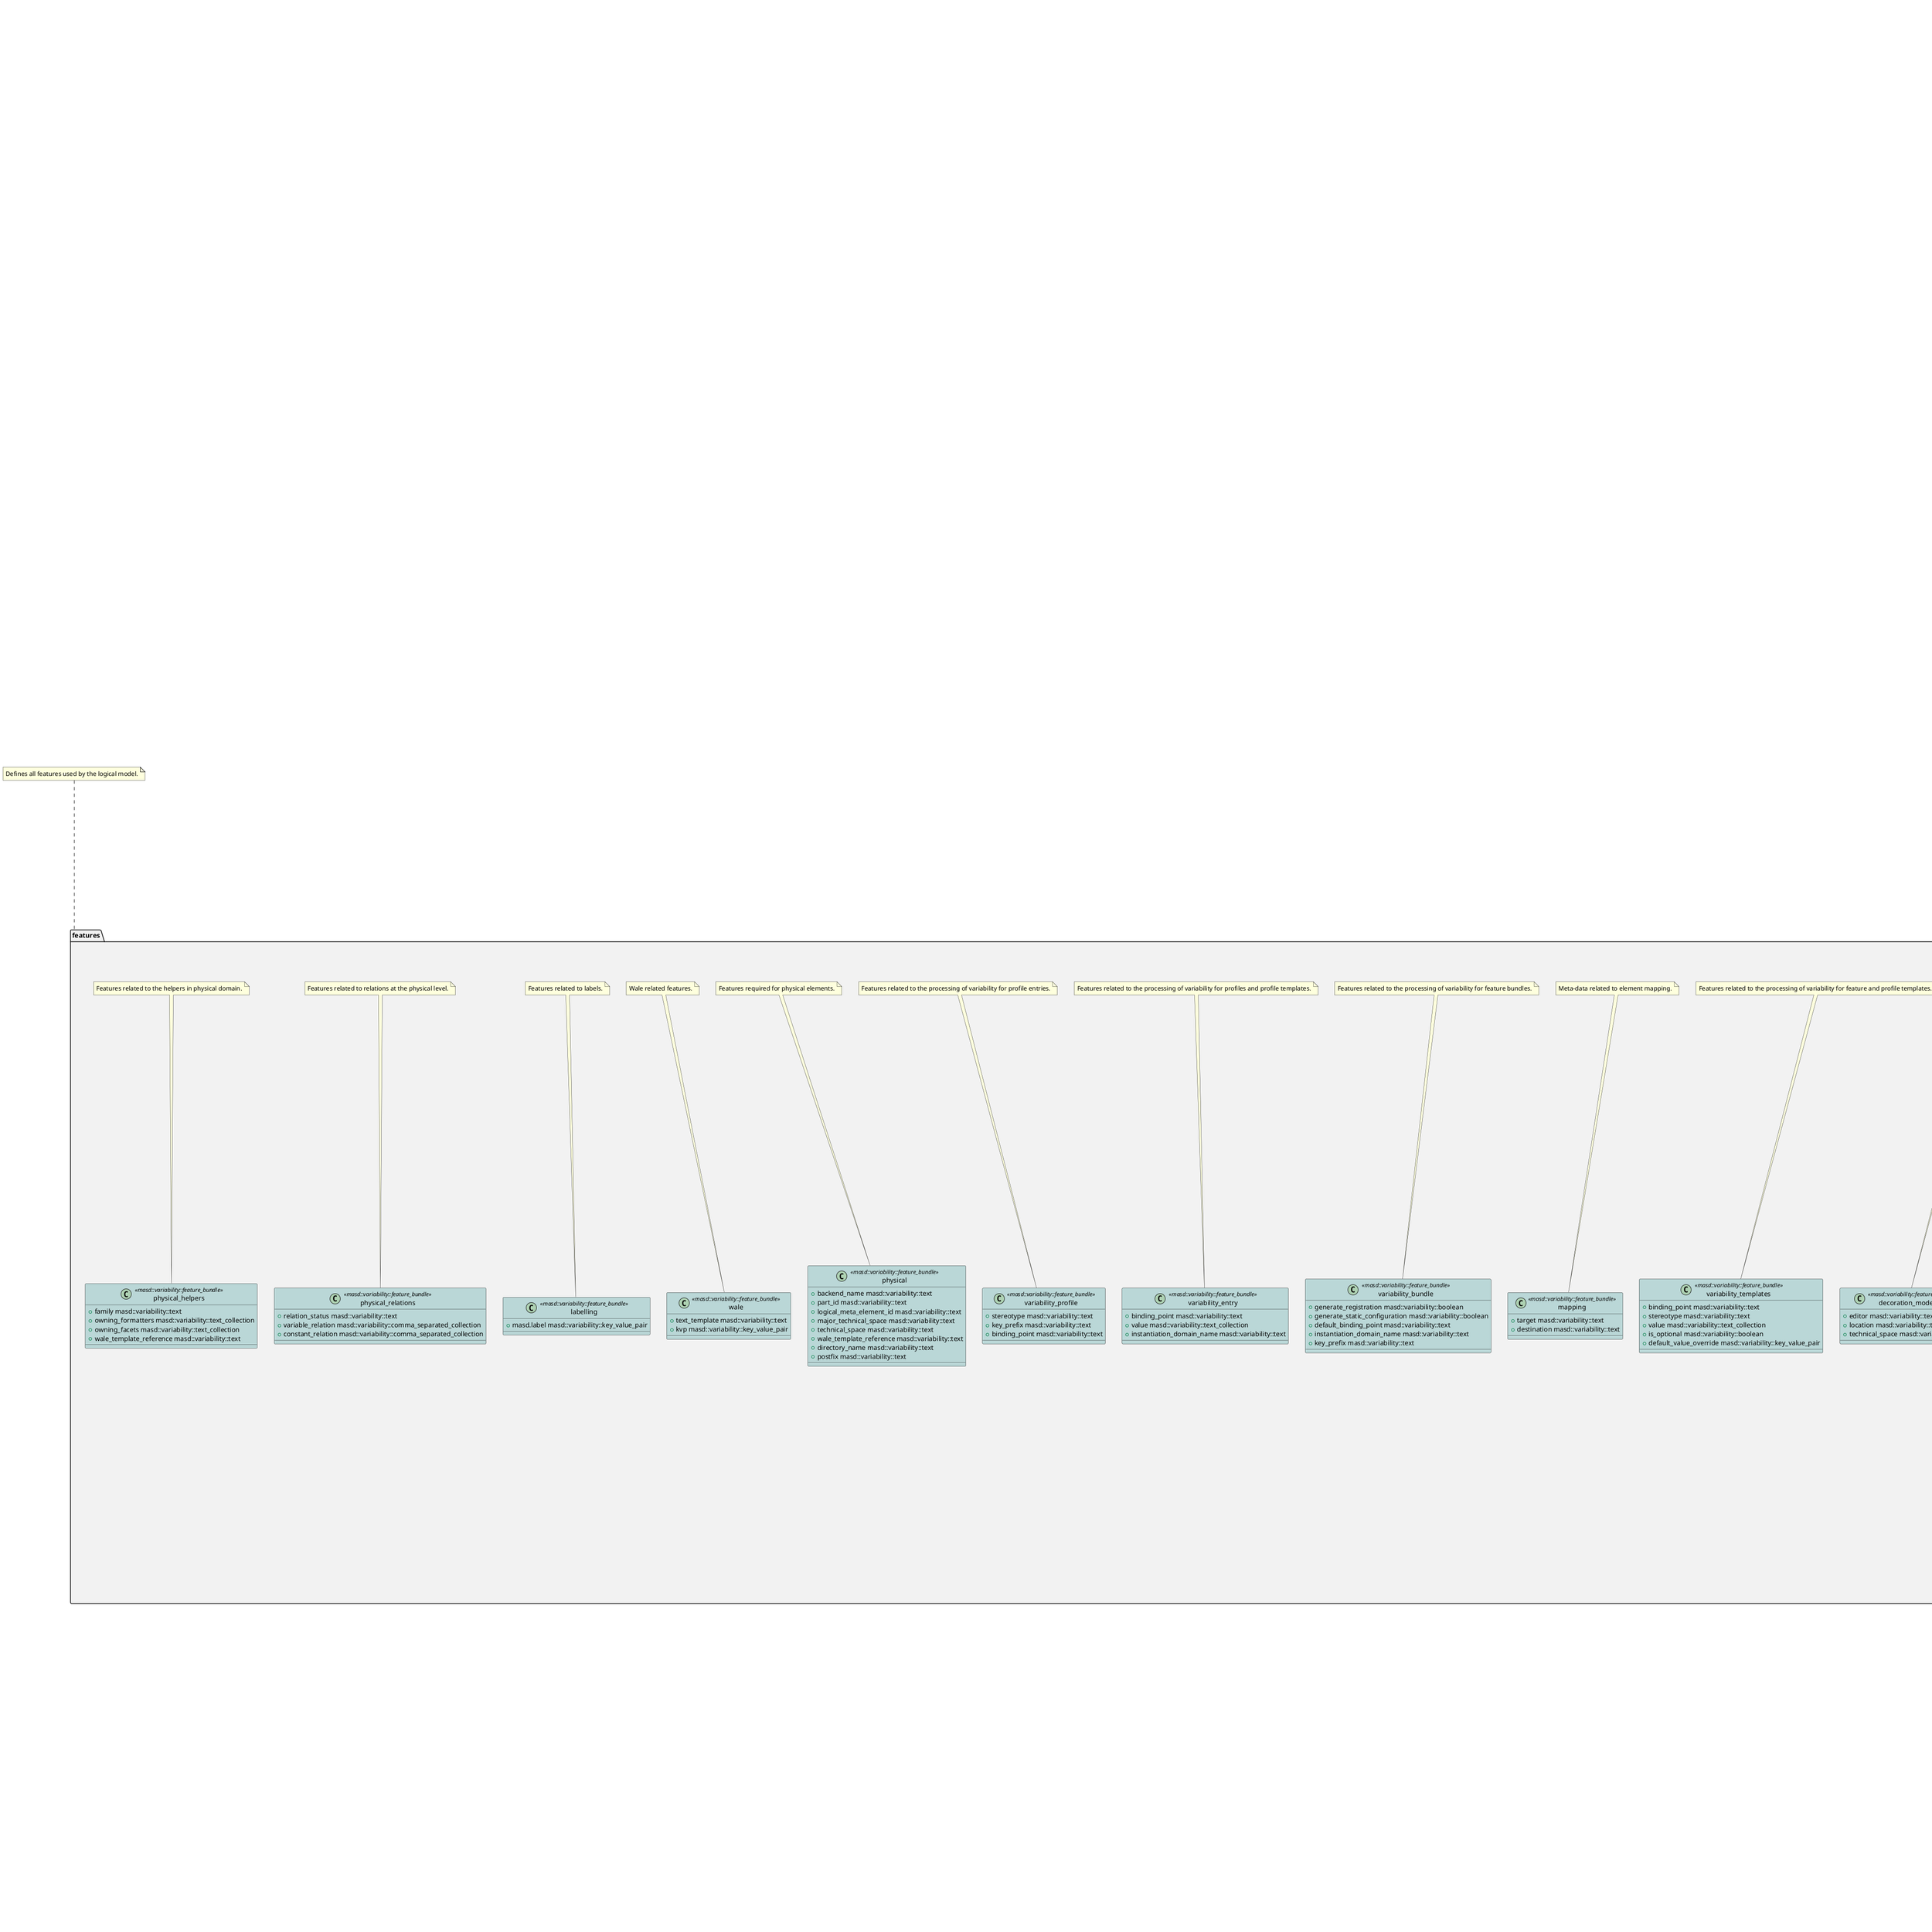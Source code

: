 @startuml
set namespaceSeparator ::
note as N1
The logcal model defines the core entities that live in the logical dimension of
MASD's conceptual model.

Overview

The logical model strives to provide a technical-space agnostic element
representation, designed for code generation. Codec models are obtained via
frontends and transformed into "bare" logical models, at which point they can
enter its pipeline. Within it, they are processed until they form a cohesive
whole. They are then in a suitable state for code generation.

Mission

The objectives of the logical model are:

- to represent all high-level entities that exist across a number of technical
  spaces used in software engineering. These entities are not necessarily
  limited to programming entities, though, of course, these form the core set of
  elements we're interested in. Additional entities such as build sytems and
  high-level patterns such as GoF and others are also captured.
- to provide the tooling required to combine multiple models together into a
  bigger model - called the merged model.
- to ensure the consistency of the merged model via validation rules (such as
  verifying that all types have a definitions, etc.).

UML representation:

\image html dogen.logical/modeling/dogen.logical.svg
end note

namespace entities #F2F2F2 {
    class Parameterisable <<masd::object_template>> #E3B6F6 {
        +{field} type_parameters type_parameters
    }

    Parameterisable o-- type_parameters

    class type_parameters #F7E5FF {
        +{field} variable_number_of_parameters bool
        +{field} count unsigned int
        +{field} always_in_heap bool
    }

    class Associatable <<masd::object_template>> #E3B6F6 {
        +{field} transparent_associations std::list<identification::entities::logical_name>
        +{field} opaque_associations std::list<identification::entities::logical_name>
        +{field} associative_container_keys std::list<identification::entities::logical_name>
    }

    note top of  Associatable
        The element has the ability to associate itself with other elements.
    end note

    class Generalizable <<masd::object_template>> #E3B6F6 {
        +{field} is_parent bool
        +{field} is_child bool
        +{field} is_leaf bool
        +{field} is_final bool
        +{field} is_final_requested boost::optional<bool>
        +{field} is_abstract bool
        +{field} in_inheritance_relationship bool
        +{field} root_parents std::list<identification::entities::logical_name>
        +{field} parents std::list<identification::entities::logical_name>
        +{field} leaves std::list<identification::entities::logical_name>
        +{field} type_registrar boost::optional<identification::entities::logical_name>
    }

    note top of  Generalizable
        The element has the ability to be part of a generalization relationship.
    end note

    class Visitable <<masd::object_template>> #E3B6F6 {
        +{field} base_visitor boost::optional<identification::entities::logical_name>
        +{field} derived_visitor boost::optional<identification::entities::logical_name>
        +{field} is_visitation_root bool
        +{field} is_visitation_leaf bool
    }

    note top of  Visitable
        The ability to handle visitation.
    end note

    class Relatable <<masd::object_template>> #E3B6F6 {
    }

    entities::Containable <|-- entities::Relatable
    entities::Visitable <|-- entities::Relatable
    entities::Associatable <|-- entities::Relatable
    entities::Generalizable <|-- entities::Relatable
    note top of  Relatable
        Element has the ability to have relationships with other elements.
    end note

    class Containable <<masd::object_template>> #E3B6F6 {
        +{field} contained_by identification::entities::logical_id
        +{field} in_global_module bool
    }

    note top of  Containable
        The ability to be contained inside a module.
    end note

    class TechnicalSpaceRelationship <<masd::object_template>> #E3B6F6 {
        +{field} intrinsic_technical_space identification::entities::technical_space
    }

    class Provenance <<masd::object_template>> #E3B6F6 {
        +{field} provenance identification::entities::codec_provenance
    }

    note top of  Provenance
        Details of the origin of this model element.
    end note

    class Stereotypable <<masd::object_template>> #E3B6F6 {
        +{field} stereotypes stereotypes
    }

    Stereotypable o-- stereotypes

    class stereotypes #F7E5FF {
        +{field} static_stereotypes std::list<static_stereotypes>
        +{field} dynamic_stereotypes std::list<identification::entities::stereotype>
    }

    stereotypes o-- static_stereotypes

    note top of  stereotypes
        Stereotype information associated with this element.
    end note

    enum static_stereotypes <<masd::enumeration>> #F2DAFD {
        +{field} fluent
        +{field} immutable
        +{field} visitable
        +{field} structural_object
        +{field} structural_object_template
        +{field} structural_exception
        +{field} structural_primitive
        +{field} structural_enumeration
        +{field} structural_module
        +{field} structural_builtin
        +{field} structural_entry_point
        +{field} structural_assistant
        +{field} orm_object
        +{field} orm_value
        +{field} decoration_modeline_group
        +{field} decoration_modeline
        +{field} decoration_generation_marker
        +{field} decoration_licence
        +{field} variability_profile
        +{field} variability_profile_template
        +{field} variability_feature_bundle
        +{field} variability_feature_template_bundle
        +{field} variability_initializer
        +{field} mapping_fixed_mappable
        +{field} mapping_extensible_mappable
        +{field} templating_logic_less_template
        +{field} serialization_type_registrar
        +{field} visual_studio_solution
        +{field} visual_studio_project
        +{field} visual_studio_msbuild_targets
        +{field} orm_common_odb_options
        +{field} build_cmakelists
        +{field} physical_backend
        +{field} physical_facet
        +{field} physical_archetype
        +{field} physical_archetype_kind
        +{field} physical_part
        +{field} physical_helper
    }

    note top of  static_stereotypes
        Lists all stereotypes defined in the masd UML profile.
    end note

    class Documentable <<masd::object_template>> #E3B6F6 {
        +{field} documentation std::string
    }

    note top of  Documentable
        Ability to provide documentation.
    end note

    class Configurable <<masd::object_template>> #E3B6F6 {
        +{field} configuration boost::shared_ptr<variability::entities::configuration>
    }

    note top of  Configurable
        Ability to have meta-data associated.
    end note

    class MetaNameable <<masd::object_template>> #E3B6F6 {
        +{field} meta_name identification::entities::logical_meta_name
    }

    note top of  MetaNameable
        Ability to have a meta-name.
    end note

    class Nameable <<masd::object_template>> #E3B6F6 {
        +{field} name identification::entities::logical_name
    }

    note top of  Nameable
        Ability to have a name.
    end note

    class Generatable <<masd::object_template>> #E3B6F6 {
        +{field} generability_status generability_status
    }

    Generatable o-- generability_status

    enum generability_status <<masd::enumeration>> #F2DAFD {
        +{field} non_generatable_source
        +{field} generation_not_expected
        +{field} non_generatable_state
        +{field} generation_disabled
        +{field} generation_ignored
        +{field} generatable
    }

    note top of  generability_status
        The status of this element with regards to generability.
    end note

    class Labelable <<masd::object_template>> #E3B6F6 {
        +{field} labels std::list<identification::entities::label>
    }

    note top of  Labelable
        The ability to attach labels to an element.
    end note

    class Stateful <<masd::object_template>> #E3B6F6 {
        +{field} all_attributes std::list<attribute>
        +{field} local_attributes std::list<attribute>
        +{field} inherited_attributes std::unordered_map<identification::entities::logical_name, std::list<attribute>>
        +{field} is_immutable bool
        +{field} is_fluent bool
    }

    Stateful o-- attribute: stores state in

    note top of  Stateful
        Ability to have a state.
    end note

    class attribute <<Documentable, Configurable, Nameable, Stereotypable>> #F7E5FF {
        +{field} unparsed_type std::string
        +{field} parsed_type identification::entities::logical_name_tree
        +{field} is_immutable bool
        +{field} is_fluent bool
        +{field} orm_properties boost::optional<orm::attribute_properties>
        +{field} member_variable_name std::string
        +{field} getter_setter_name std::string
    }

    note top of  attribute
        Represents an attribute in an object.
    end note

    class Element <<masd::object_template>> #E3B6F6 {
    }

    Element <|-- element

    entities::Nameable <|-- entities::Element
    entities::Documentable <|-- entities::Element
    entities::Provenance <|-- entities::Element
    entities::Containable <|-- entities::Element
    entities::Stereotypable <|-- entities::Element
    entities::MetaNameable <|-- entities::Element
    entities::TechnicalSpaceRelationship <|-- entities::Element
    entities::Configurable <|-- entities::Element
    entities::Labelable <|-- entities::Element
    entities::Generatable <|-- entities::Element
    note top of  Element
        A unit of coding that can be code generated.

We define the Element object template purely to make our life easier when
creating the element class. It is not required for any other purpose.
    end note

    class element <<masd::visitable, Element>> #F7E5FF {
        +{field} decoration std::unordered_map<identification::entities::technical_space, boost::optional<decoration::element_properties>>
        +{field} helper_properties std::list<helper_properties>
    }

    element o-- helper_properties

    note top of  element
        Represents a generic logical construct.

An element is anything of interest in a problem domain which needs to be
expressed in code generation. It covers both types (objects, enumerations, etc),
meta-types (object templates) and non-types (modules and backend specific entities).
    end note

    class model <<Nameable, MetaNameable, Provenance>> #F7E5FF {
        +{field} references std::unordered_map<identification::entities::logical_name, identification::entities::model_type>
        +{field} leaves std::unordered_set<identification::entities::logical_name>
        +{field} root_module boost::shared_ptr<structural::module>
        +{field} input_technical_space identification::entities::technical_space
        +{field} output_technical_spaces std::list<identification::entities::technical_space>
        +{field} all_technical_spaces std::unordered_set<identification::entities::technical_space>
        +{field} orm_properties boost::optional<orm::model_properties>
        +{field} structural_elements structural::element_repository
        +{field} decoration_elements decoration::element_repository
        +{field} variability_elements variability::element_repository
        +{field} mapping_elements mapping::element_repository
        +{field} templating_elements templating::element_repository
        +{field} serialization_elements serialization::element_repository
        +{field} visual_studio_elements visual_studio::element_repository
        +{field} orm_elements orm::element_repository
        +{field} build_elements build::element_repository
        +{field} physical_elements physical::element_repository
        +{field} meta_names std::unordered_map<identification::entities::logical_meta_id, identification::entities::logical_meta_name>
        +{field} streaming_properties std::unordered_map<identification::entities::logical_id, streaming_properties>
        +{field} technical_space_version identification::entities::technical_space_version
        +{field} aspect_properties std::unordered_map<identification::entities::logical_id, aspect_properties>
        +{field} assistant_properties std::unordered_map<identification::entities::logical_id, assistant_properties>
    }

    model o-- element
    model o-- assistant_properties
    model o-- aspect_properties
    model o-- streaming_properties

    note top of  model
        Intermediate representation of a masd model.
    end note

    class assistant_properties #F7E5FF {
        +{field} requires_assistance bool
        +{field} method_postfix std::string
    }

    class aspect_properties #F7E5FF {
        +{field} requires_static_reference_equals bool
    }

    class streaming_properties #F7E5FF {
        +{field} requires_quoting bool
        +{field} string_conversion_method std::string
        +{field} remove_unprintable_characters bool
    }

    class output_model_set <<Nameable>> #F7E5FF {
        +{field} models std::list<model>
    }

    output_model_set o-- model: composed of

    note top of  output_model_set
        Represents a set of related logical models produced as ouput of the logical
model chains.
    end note

    class input_model_set #F7E5FF {
        +{field} target model
        +{field} references std::list<model>
        +{field} fixed_mappings std::unordered_map<std::string, std::string>
    }

    input_model_set o-- model: composed of

    note top of  input_model_set
        Represents a set of related logical models used as an input to the logical model
chains.
    end note

    class elements_traversal <<dogen::handcrafted::typeable::header_only>> #FFFACD {
    }

    class TraversalVisitor <<masd::object_template>> #E3B6F6 {
    }

    class Container <<masd::object_template>> #E3B6F6 {
        +{field} contains std::list<identification::entities::logical_id>
    }

    note top of  Container
        Has the ability to contain other elements.
    end note

    namespace decoration #F2F2F2 {
        class licence <<logical::meta_element>> #F7E5FF {
            +{field} short_form std::string
            +{field} long_form std::string
        }

        note top of  licence
            Represents legal licence for software projects.
        end note

        class modeline_group <<logical::meta_element, Container>> #F7E5FF {
            +{field} modelines std::list<boost::shared_ptr<modeline>>
        }

        note top of  modeline_group
            Group of modelines, logically associated.

For example, one may choose to have a set of modelines for @e emacs , or for
@e vi, etc.
        end note

        class modeline <<logical::meta_element>> #F7E5FF {
            +{field} editor editor
            +{field} location modeline_location
            +{field} fields std::list<modeline_field>
            +{field} technical_space identification::entities::technical_space
        }

        note top of  modeline
            Groups all the fields representing editor variables for emacs, vi, etc.

A field is a key-value pair (KVP), where name is the first element and its value
the second.

Example: -*- mode: c++; tab-width: 4; indent-tabs-mode: nil; c-basic-offset: 4 -*-

In this particular case, both prefix and postfix are @e -*-; @e mode is the first
field name and its value is @e c++; the KVP separator is @e : and the field
separator is @e ;.
        end note

        enum editor <<masd::enumeration, dogen::convertible>> #F2DAFD {
            +{field} emacs
            +{field} vi
            +{field} vim
            +{field} ex
        }

        note top of  editor
            Supported editors for modelines.
        end note

        class modeline_field #F7E5FF {
            +{field} name std::string
            +{field} value std::string
        }

        enum modeline_location <<masd::enumeration, dogen::convertible>> #F2DAFD {
            +{field} top
            +{field} bottom
        }

        note top of  modeline_location
            Location in the file to place the modeline.
        end note

        class generation_marker <<logical::meta_element>> #F7E5FF {
            +{field} add_date_time bool
            +{field} add_dogen_version bool
            +{field} add_model_to_text_transform_details bool
            +{field} add_warning bool
            +{field} add_origin_sha1_hash bool
            +{field} message std::string
        }

        note top of  generation_marker
            Properties of the "generation marker" to add to generated files.

These are also known as "location strings".
        end note

        class element_properties #F7E5FF {
            +{field} preamble std::string
            +{field} postamble std::string
        }

        note top of  element_properties
            Decoration for this element.
        end note

        class element_repository #F7E5FF {
            +{field} modeline_groups std::unordered_map<identification::entities::logical_id, boost::shared_ptr<modeline_group>>
            +{field} modelines std::unordered_map<identification::entities::logical_id, boost::shared_ptr<modeline>>
            +{field} licences std::unordered_map<identification::entities::logical_id, boost::shared_ptr<licence>>
            +{field} generation_markers std::unordered_map<identification::entities::logical_id, boost::shared_ptr<generation_marker>>
        }

    }

    note top of  decoration
        Houses all of the meta-modeling elements and
properties related to decorations.
    end note

    class meta_element <<masd::variability::profile>> #DDECEC {
        +{field} masd.generalization.parent
    }

    namespace variability #F2F2F2 {
        class abstract_feature <<Documentable, Configurable, Nameable>> #F7E5FF {
            +{field} original_key std::string
            +{field} key std::string
            +{field} identifiable_key std::string
            +{field} unparsed_type std::string
            +{field} mapped_type std::string
            +{field} parsed_type identification::entities::logical_name_tree
            +{field} default_value std::string
            +{field} value_type variability::entities::value_type
            +{field} binding_point boost::optional<variability::entities::binding_point>
            +{field} is_optional bool
            +{field} requires_optionality bool
        }

        note top of  abstract_feature
            Contains all of the common attributes between features and feature templates.
        end note

        class feature_template #F7E5FF {
            +{field} default_value_overrides std::list<default_value_override>
        }

        entities::variability::abstract_feature <|-- entities::variability::feature_template
        note top of  feature_template
            Represents a feature template in variability space.

Feature templates are expanded into features within the variability model.
        end note

        class initializer <<logical::meta_element>> #F7E5FF {
            +{field} feature_template_bundles std::list<identification::entities::logical_name>
            +{field} feature_bundles std::list<identification::entities::logical_name>
        }

        note top of  initializer
            Responsible for initialising features and feature templates.
        end note

        class element_repository #F7E5FF {
            +{field} profile_templates std::unordered_map<identification::entities::logical_id, boost::shared_ptr<profile_template>>
            +{field} profiles std::unordered_map<identification::entities::logical_id, boost::shared_ptr<profile>>
            +{field} feature_template_bundles std::unordered_map<identification::entities::logical_id, boost::shared_ptr<feature_template_bundle>>
            +{field} feature_bundles std::unordered_map<identification::entities::logical_id, boost::shared_ptr<feature_bundle>>
            +{field} initializer boost::shared_ptr<initializer>
        }

        class abstract_bundle <<logical::meta_element, Associatable>> #F7E5FF {
            +{field} key_prefix std::string
            +{field} generate_registration bool
            +{field} generate_static_configuration bool
            +{field} requires_manual_default_constructor bool
            +{field} default_binding_point boost::optional<variability::entities::binding_point>
        }

        note top of  abstract_bundle
            A feature template bundle represents an aggregation of feature templates in a
model.

The feature templates should be "semantically related", that is, belong to a related
topic. A feature template bundle is used by code generation to generate
infrastructural code to ease the creation and subsequent processing of features.

Generated code comprises of two aspects:

@li the registration of the feature template for the dynamic part of the processing;
@li the generation of a static configuration class to  represent the feature once
 read out from the dynamic configuration - if requested.
        end note

        class feature_bundle #F7E5FF {
            +{field} features std::list<feature>
        }

        entities::variability::abstract_bundle <|-- entities::variability::feature_bundle
        note top of  feature_bundle
            A feature bundle represents an aggregation of features in a model.

The features should be "semantically related", that is, belong to a related
topic. A feature bundle is used by code generation to generate infrastructural code
to ease the creation and subsequent processing of features.

Generated code comprises of two aspects:

@li the registration of the feature for the dynamic part of the processing;
@li the generation of a static configuration class to  represent the feature once
 read out from the dynamic configuration.

Both of these aspects are optional, but at least one must be chosen.
        end note

        class feature #F7E5FF {
        }

        entities::variability::abstract_feature <|-- entities::variability::feature
        note top of  feature
            Represents a feature in variability space.
        end note

        class feature_template_bundle #F7E5FF {
            +{field} feature_templates std::list<feature_template>
            +{field} instantiation_domain_name std::string
        }

        entities::variability::abstract_bundle <|-- entities::variability::feature_template_bundle
        note top of  feature_template_bundle
            A feature template bundle represents an aggregation of feature templates in a
model.

The feature templates should be "semantically related", that is, belong to a related
topic. A feature template bundle is used by code generation to generate
infrastructural code to ease the creation and subsequent processing of features.

Generated code comprises of two aspects:

@li the registration of the feature template for the dynamic part of the processing;
@li the generation of a static configuration class to  represent the feature once
 read out from the dynamic configuration.

Both of these aspects are optional, but at least one must be chosen.
        end note

        class abstract_profile <<logical::meta_element>> #F7E5FF {
            +{field} stereotype std::string
            +{field} parents std::list<identification::entities::logical_name>
            +{field} key_prefix std::string
        }

        class profile_template #F7E5FF {
            +{field} entries std::list<profile_template_entry>
        }

        entities::variability::abstract_profile <|-- entities::variability::profile_template
        class profile #F7E5FF {
            +{field} entries std::list<profile_entry>
            +{field} binding_point std::string
        }

        entities::variability::abstract_profile <|-- entities::variability::profile
        note top of  profile
            Represents a profile from the variability subsystem.
        end note

        class abstract_profile_entry <<Documentable, Configurable, Nameable>> #F7E5FF {
            +{field} original_key std::string
            +{field} key std::string
            +{field} value std::list<std::string>
        }

        class profile_entry #F7E5FF {
        }

        entities::variability::abstract_profile_entry <|-- entities::variability::profile_entry
        class profile_template_entry #F7E5FF {
            +{field} instantiation_domain_name std::string
        }

        entities::variability::abstract_profile_entry <|-- entities::variability::profile_template_entry
        class default_value_override #F7E5FF {
            +{field} key_ends_with std::string
            +{field} default_value std::string
        }

    }

    note top of  variability
        Houses all of the meta-modeling elements related to variability.

There are two "kinds" of entities in this namespace:

@li those that are used to model the data required to code-generate
dogen's implementation of variability. That is to say, none of these
elements are directly involved in the processing of variability model
data (i.e. the current user model we are processing), but instead they
generate code that injects variability data once compiled and
integrated into dogen. These types setup the geometry of variability
space: feature bundle and feature bundle templates and related
types.

@li those that inject variability data as part of the processing of
the current user model. These types are responsible for instantiating
configurations, within the prevailing geometry of variability
space. Example: profile and profile templates.

Now, it is a bit confusing how variability interacts with the
variability meta-model elements, and it may appear that we repat
ourselves quite a bit when declaring the variability feature
bundles. This is a consequence of the two types of uses for
variability types described above. Lets explore this in more detail.

In general, we tend to declare (register) features and create the
static configuration in the same place. This works for almost all
cases because we normally declare the features where we consume
them. Profiles are _different_: a profile is making use of a feature
declared for a feature (simplifying somewhat). That is, at run time, a
profile is the instantiation of a feature defined elsewhere. Remember
that features are nothing more than a type system designed to give a
"strongly typed" feel to the meta-data. Profiles are just an
instantiation of those strong types.

In theory, profile meta-data should already exist and match exactly
what was defined for features; in practice there is a mismatch, and
this is due to how we modeled features and feature bundles: to avoid
repetition, we placed some features at the top-level and others in the
features themselves. This approach does not match the shape required
for profiles, so we need to redefine the bundle. However, of course,
we do not want to register the features this time around (after all,
they already exist) so we need to disable feature registration. In the
future we hope to simplify this by making the shapes align - though
perhaps it will have the underisable side-effect of hiding all of this
complexity.
    end note

    namespace orm #F2F2F2 {
        class model_properties <<Schemable, Caseable>> #F7E5FF {
            +{field} database_systems std::vector<database_system>
        }

        enum database_system <<masd::enumeration, dogen::hashable, dogen::convertible>> #F2DAFD {
            +{field} mysql
            +{field} postgresql
            +{field} oracle
            +{field} sql_server
            +{field} sqlite
        }

        enum letter_case <<masd::enumeration, dogen::convertible>> #F2DAFD {
            +{field} upper_case
            +{field} lower_case
        }

        class object_properties <<OrmElement>> #F7E5FF {
            +{field} table_name std::string
            +{field} is_value bool
            +{field} has_primary_key bool
        }

        class primitive_properties <<OrmElement, Overridable>> #F7E5FF {
        }

        class module_properties <<Schemable, Caseable>> #F7E5FF {
        }

        class attribute_properties <<Overridable, OdbPragmable>> #F7E5FF {
            +{field} column_name std::string
            +{field} is_primary_key bool
            +{field} is_nullable boost::optional<bool>
            +{field} is_composite bool
        }

        class Schemable <<masd::object_template>> #E3B6F6 {
            +{field} schema_name std::string
            +{field} capitalised_schema_name std::string
        }

        note top of  Schemable
            Model element can belong to a relational database schema.
        end note

        class Caseable <<masd::object_template>> #E3B6F6 {
            +{field} letter_case boost::optional<letter_case>
        }

        note top of  Caseable
            The model element supports configuration related to casing.
        end note

        class Mappeable <<masd::object_template>> #E3B6F6 {
            +{field} generate_mapping bool
        }

        class TypeMappable <<masd::object_template>> #E3B6F6 {
            +{field} type_mappings std::list<type_mapping>
        }

        class OdbPragmable <<masd::object_template>> #E3B6F6 {
            +{field} odb_pragmas std::list<std::string>
        }

        class OrmElement <<masd::object_template>> #E3B6F6 {
            +{field} odb_options odb_options
        }

        entities::orm::Schemable <|-- entities::orm::OrmElement
        entities::orm::Caseable <|-- entities::orm::OrmElement
        entities::orm::Mappeable <|-- entities::orm::OrmElement
        entities::orm::TypeMappable <|-- entities::orm::OrmElement
        entities::orm::OdbPragmable <|-- entities::orm::OrmElement
        class Overridable <<masd::object_template>> #E3B6F6 {
            +{field} type_overrides std::unordered_map<database_system, std::string>
        }

        class type_mapping #F7E5FF {
            +{field} source_type std::string
            +{field} destination_type std::string
            +{field} to_source_type std::string
            +{field} to_destination_type std::string
            +{field} database boost::optional<database_system>
        }

        class odb_options #F7E5FF {
            +{field} epilogue std::string
            +{field} include_regexes std::list<std::string>
            +{field} header_guard_prefix std::string
        }

        class common_odb_options <<logical::meta_element>> #F7E5FF {
            +{field} sql_name_case std::string
            +{field} databases std::list<std::string>
        }

        class element_repository #F7E5FF {
            +{field} common_odb_options std::unordered_map<identification::entities::logical_id, boost::shared_ptr<common_odb_options>>
        }

        class odb_targets #F7E5FF {
            +{field} main_target_name std::string
            +{field} common_odb_options std::string
            +{field} targets std::list<odb_target>
        }

        class odb_target #F7E5FF {
            +{field} name std::string
            +{field} comment std::string
            +{field} output_directory std::string
            +{field} types_file std::string
            +{field} move_parameters std::list<std::pair<std::string, std::string>>
            +{field} object_odb_options std::string
        }

    }

    note top of  orm
        Houses all of the properties related to ORM
support in Dogen.
    end note

    namespace structural #F2F2F2 {
        class object_template <<logical::meta_element, Stateful>> #F7E5FF {
            +{field} parents std::list<identification::entities::logical_name>
            +{field} is_child bool
        }

        note top of  object_template
            Represents a structural template for masd objects.
        end note

        class object <<logical::meta_element, Stateful, Relatable, Parameterisable, TechnicalSpaceProperties>> #F7E5FF {
            +{field} is_associative_container bool
            +{field} object_templates std::list<identification::entities::logical_name>
            +{field} provides_opaqueness bool
            +{field} can_be_primitive_underlier bool
            +{field} orm_properties boost::optional<dogen::logical::entities::orm::object_properties>
        }

        note top of  object
            Representation of the class notion in the OOP paradigm.

The @e object is equivalent to a meta-class, but we decided against this
name because all elements should also have the prefix meta - after all, logical
is ameta-model. Since the word class cannot be used in c++ to name types, we
decided instead to use the word object.
        end note

        class builtin <<logical::meta_element>> #F7E5FF {
            +{field} is_default_enumeration_type bool
            +{field} is_floating_point bool
            +{field} can_be_enumeration_underlier bool
            +{field} can_be_primitive_underlier bool
        }

        note top of  builtin
            Represents a value type that is built-in at the hardware level.
        end note

        class exception <<logical::meta_element>> #F7E5FF {
        }

        note top of  exception
            Represents an exception which can be thrown.
        end note

        class visitor <<logical::meta_element>> #F7E5FF {
            +{field} visits std::list<identification::entities::logical_name>
            +{field} parent boost::optional<identification::entities::logical_name>
        }

        class primitive <<logical::meta_element, TechnicalSpaceProperties>> #F7E5FF {
            +{field} is_nullable bool
            +{field} value_attribute attribute
            +{field} use_type_aliasing bool
            +{field} is_immutable bool
            +{field} orm_properties boost::optional<dogen::logical::entities::orm::primitive_properties>
        }

        note top of  primitive
            Defines an element created by the user to wrap another element, most likely a built-in.
        end note

        class module <<logical::meta_element, Container>> #F7E5FF {
            +{field} is_root bool
            +{field} is_global_module bool
            +{field} orm_properties boost::optional<dogen::logical::entities::orm::module_properties>
        }

        note top of  module
            Container for other logical elements.

Aggregates a group of logically related elements into a unit.
        end note

        class enumeration <<logical::meta_element>> #F7E5FF {
            +{field} underlying_element identification::entities::logical_name
            +{field} enumerators std::list<enumerator>
            +{field} use_implementation_defined_underlying_element bool
            +{field} use_implementation_defined_enumerator_values bool
            +{field} add_invalid_enumerator bool
        }

        note top of  enumeration
            Defines a bounded set of logically related values for a built-in type
or a string.
        end note

        class enumerator <<Documentable, Nameable, Configurable, Stereotypable>> #F7E5FF {
            +{field} value std::string
        }

        note top of  enumerator
            One of a set of valid values that an enumeration can assume.

The enumerator defines an element in the domain of the enumeration.
        end note

        class element_repository #F7E5FF {
            +{field} modules std::unordered_map<identification::entities::logical_id, boost::shared_ptr<module>>
            +{field} object_templates std::unordered_map<identification::entities::logical_id, boost::shared_ptr<object_template>>
            +{field} builtins std::unordered_map<identification::entities::logical_id, boost::shared_ptr<builtin>>
            +{field} enumerations std::unordered_map<identification::entities::logical_id, boost::shared_ptr<enumeration>>
            +{field} primitives std::unordered_map<identification::entities::logical_id, boost::shared_ptr<primitive>>
            +{field} objects std::unordered_map<identification::entities::logical_id, boost::shared_ptr<object>>
            +{field} exceptions std::unordered_map<identification::entities::logical_id, boost::shared_ptr<exception>>
            +{field} visitors std::unordered_map<identification::entities::logical_id, boost::shared_ptr<visitor>>
            +{field} entry_points std::unordered_map<identification::entities::logical_id, boost::shared_ptr<entry_point>>
            +{field} assistants std::unordered_map<identification::entities::logical_id, boost::shared_ptr<assistant>>
        }

        class entry_point <<logical::meta_element>> #F7E5FF {
        }

        note top of  entry_point
            Represents an entry point to a binary.
        end note

        class assistant <<logical::meta_element>> #F7E5FF {
        }

        note top of  assistant
            General type to provide helpers.
        end note

        class technical_space_properties #F7E5FF {
            +{field} requires_manual_default_constructor bool
            +{field} requires_manual_move_constructor bool
            +{field} requires_stream_manipulators bool
            +{field} requires_static_reference_equals bool
        }

        class TechnicalSpaceProperties <<masd::object_template>> #E3B6F6 {
            +{field} technical_space_properties technical_space_properties
        }

    }

    note top of  structural
        Houses all of the meta-modeling elements related
to structural modeling.
    end note

    namespace mapping #F2F2F2 {
        class extensible_mappable <<logical::meta_element>> #F7E5FF {
            +{field} destinations std::list<destination>
        }

        note top of  extensible_mappable
            A mappable meta-model element for the general purpose of mapping.

Mappables can be used to create a Platform Independent Model (PIM), which is then
mapped to concrete types to form a Platform Specific Model (PSM). Users can
extend the mappings as required.
        end note

        class element_repository #F7E5FF {
            +{field} extensible_mappables std::unordered_map<identification::entities::logical_id, boost::shared_ptr<extensible_mappable>>
            +{field} fixed_mappables std::unordered_map<identification::entities::logical_id, boost::shared_ptr<fixed_mappable>>
        }

        class destination #F7E5FF {
            +{field} name identification::entities::logical_name
            +{field} technical_space identification::entities::technical_space
        }

        class fixed_mappable <<logical::meta_element>> #F7E5FF {
            +{field} destination std::string
        }

        note top of  fixed_mappable
            A mappable meta-model element for a special purpose.

At present, the only fixed mappables used by Dogen are related to the mapping of
variability types.
        end note

    }

    note top of  mapping
        Meta-model elements related to mapping domains.
    end note

    namespace templating #F2F2F2 {
        class logic_less_template <<logical::meta_element>> #F7E5FF {
            +{field} content std::string
        }

        note top of  logic_less_template
            Represents a logic-less template.

At present the system only supports wale templates.
        end note

        class element_repository #F7E5FF {
            +{field} logic_less_templates std::unordered_map<identification::entities::logical_id, boost::shared_ptr<logic_less_template>>
        }

    }

    note top of  templating
        Meta-model elements related to templating .
    end note

    namespace serialization #F2F2F2 {
        class type_registrar <<logical::meta_element>> #F7E5FF {
            +{field} leaves std::list<identification::entities::logical_name>
            +{field} registrar_dependencies std::list<identification::entities::logical_name>
        }

        note top of  type_registrar
            Responsible for registering types for serialisation purposes.

Certain libraries in certain technical spaces - such as Boost Serialisation, in C++ -
require types that are in an inheritance relationship to be made known to the
serialisation infrastructure in order for the deserialisation of base and derived
types to work. The type registrar is aware of all types with such requirements and
generates the registration code as needed.
        end note

        class element_repository #F7E5FF {
            +{field} type_registrars std::unordered_map<identification::entities::logical_id, boost::shared_ptr<type_registrar>>
        }

    }

    note top of  serialization
        Houses all of the meta-modeling elements related
to serialisation.
    end note

    namespace visual_studio #F2F2F2 {
        class project <<logical::meta_element, UniquelyIdentifiable>> #F7E5FF {
            +{field} type_guid std::string
            +{field} item_groups std::list<item_group>
            +{field} project_name std::string
        }

        note top of  project
            Represents a Visual Studio project.
        end note

        class element_repository #F7E5FF {
            +{field} solutions std::unordered_map<identification::entities::logical_id, boost::shared_ptr<solution>>
            +{field} projects std::unordered_map<identification::entities::logical_id, boost::shared_ptr<project>>
            +{field} msbuild_targets std::unordered_map<identification::entities::logical_id, boost::shared_ptr<msbuild_targets>>
        }

        class item_group #F7E5FF {
            +{field} items std::list<item>
        }

        note top of  item_group
            Represents an MSBuild ItemGroup.

Documented as follows: Contains a set of user-defined Item elements. Every item
used in a MSBuild project must be specified as a child of an ItemGroup element.
        end note

        class item #F7E5FF {
            +{field} name std::string
            +{field} include std::string
        }

        note top of  item
            Represents an MSBuild Item, used in Visual Studio projects.

Documentation:  Contains a user-defined item and its metadata. Every item that is
used in a MSBuild project must be specified as a child of an ItemGroup element.
        end note

        class solution <<logical::meta_element, UniquelyIdentifiable>> #F7E5FF {
            +{field} project_persistence_blocks std::list<project_persistence_block>
        }

        class project_persistence_block <<UniquelyIdentifiable>> #F7E5FF {
            +{field} name std::string
            +{field} relative_path boost::filesystem::path
            +{field} type_guid std::string
        }

        class UniquelyIdentifiable <<masd::object_template>> #E3B6F6 {
            +{field} guid std::string
        }

        class msbuild_targets <<logical::meta_element>> #F7E5FF {
            +{field} odb_targets dogen::logical::entities::orm::odb_targets
        }

    }

    note top of  visual_studio
        Houses meta-model elements related to
build systems.
    end note

    namespace build #F2F2F2 {
        class element_repository #F7E5FF {
            +{field} cmakelists std::unordered_map<identification::entities::logical_id, boost::shared_ptr<cmakelists>>
        }

        class cmakelists <<logical::meta_element>> #F7E5FF {
            +{field} include_directory_path std::string
            +{field} source_directory_name std::string
            +{field} header_file_extension std::string
            +{field} implementation_file_extension std::string
            +{field} odb_targets dogen::logical::entities::orm::odb_targets
            +{field} tests_directory_name std::string
        }

        note top of  cmakelists
            Represents build CMakeLists files.
        end note

    }

    note top of  build
        Houses all of the meta-modeling elements related
to building, which don't have their own containing
namespace.
    end note

    namespace physical #F2F2F2 {
        class element_repository #F7E5FF {
            +{field} backends std::unordered_map<identification::entities::logical_id, boost::shared_ptr<backend>>
            +{field} facets std::unordered_map<identification::entities::logical_id, boost::shared_ptr<facet>>
            +{field} archetypes std::unordered_map<identification::entities::logical_id, boost::shared_ptr<archetype>>
            +{field} parts std::unordered_map<identification::entities::logical_id, boost::shared_ptr<part>>
            +{field} archetype_kinds std::unordered_map<identification::entities::logical_id, boost::shared_ptr<archetype_kind>>
            +{field} helpers std::unordered_map<identification::entities::logical_id, boost::shared_ptr<helper>>
        }

        class archetype <<logical::meta_element, PhysicalElement, HasTechnicalSpace>> #F7E5FF {
            +{field} facet_name std::string
            +{field} part_id std::string
            +{field} logical_meta_element_id identification::entities::logical_meta_id
            +{field} relations relations
            +{field} text_templating text_templating
            +{field} postfix std::string
        }

        note top of  archetype
            Represents an archetype within a facet.
        end note

        class backend <<logical::meta_element, PhysicalElement, Container, HasTechnicalSpace>> #F7E5FF {
            +{field} facets std::list<identification::entities::logical_name>
            +{field} parts std::list<identification::entities::logical_name>
            +{field} archetype_kinds std::list<identification::entities::logical_name>
            +{field} directory_name std::string
        }

        note top of  backend
            Represents a physical backend, targetting a major technical space such as C++ or C#.
        end note

        class facet <<logical::meta_element, PhysicalElement, Container>> #F7E5FF {
            +{field} archetypes std::list<identification::entities::logical_name>
            +{field} helpers std::list<identification::entities::logical_name>
            +{field} directory_name std::string
            +{field} postfix std::string
        }

        note top of  facet
            Represents a facet within a backend, such as type definitions.
        end note

        class part <<logical::meta_element, PhysicalElement>> #F7E5FF {
            +{field} external_modules_path_contribution std::string
            +{field} model_modules_path_contribution std::string
            +{field} facet_path_contribution std::string
            +{field} internal_modules_path_contribution std::string
            +{field} requires_relative_path bool
            +{field} archetypes std::list<identification::entities::logical_name>
            +{field} directory_name std::string
        }

        note top of  part
            Part whithin a backend.
        end note

        class archetype_kind <<logical::meta_element, PhysicalElement>> #F7E5FF {
            +{field} file_extension std::string
        }

        class PhysicalElement <<masd::object_template>> #E3B6F6 {
            +{field} id std::string
            +{field} major_technical_space identification::entities::technical_space
            +{field} meta_model_name std::string
            +{field} backend_name std::string
        }

        class variable_relation <<Urnable>> #F7E5FF {
            +{field} type std::string
        }

        class constant_relation <<Urnable, Labelable>> #F7E5FF {
            +{field} logical_model_element_id std::string
        }

        class Urnable <<masd::object_template>> #E3B6F6 {
            +{field} original_urn std::string
        }

        class hard_coded_relation #F7E5FF {
            +{field} value std::string
        }

        class relations #F7E5FF {
            +{field} status std::string
            +{field} constant std::list<constant_relation>
            +{field} variable std::list<variable_relation>
            +{field} hard_coded std::list<hard_coded_relation>
        }

        class text_templating <<Configurable>> #F7E5FF {
            +{field} stitch_template_content std::string
            +{field} wale_template boost::optional<identification::entities::logical_name>
            +{field} wale_template_content std::string
            +{field} rendered_stitch_template std::string
            +{field} relations relations
        }

        note top of  text_templating
            Contains all the properties related to the generation of archetypes themselves.
        end note

        class HasTechnicalSpace <<masd::object_template>> #E3B6F6 {
            +{field} technical_space std::string
        }

        class helper <<logical::meta_element, PhysicalElement>> #F7E5FF {
            +{field} part_id std::string
            +{field} facet_name std::string
            +{field} family std::string
            +{field} owning_formatters std::list<std::string>
            +{field} owning_facets std::list<std::string>
            +{field} helper_name std::string
            +{field} text_templating text_templating
            +{field} relations relations
        }

    }

    note top of  physical
        Logical representation of elements in the physical dimension.
    end note

    class helper_properties #F7E5FF {
        +{field} current helper_descriptor
        +{field} direct_descendants std::list<helper_descriptor>
        +{field} in_inheritance_relationship bool
    }

    helper_properties o-- helper_descriptor

    class helper_descriptor #F7E5FF {
        +{field} family std::string
        +{field} namespaces std::list<std::string>
        +{field} name_identifiable std::string
        +{field} name_qualified std::string
        +{field} name_tree_qualified std::string
        +{field} name_tree_identifiable std::string
        +{field} streaming_properties boost::optional<streaming_properties>
        +{field} is_simple_type bool
        +{field} requires_hashing_helper bool
        +{field} is_circular_dependency bool
        +{field} is_pointer bool
    }

}

note top of  entities
    Entities that define the logical model.
end note

class traits <<dogen::handcrafted::typeable>> #FFFACD {
}

namespace transforms #F2F2F2 {
    class context <<dogen::typeable, dogen::pretty_printable>> #F7E5FF {
        +{field} compatibility_mode bool
        +{field} feature_model boost::shared_ptr<variability::entities::feature_model>
        +{field} physical_meta_model boost::shared_ptr<physical::entities::meta_model>
        +{field} mapping_repository boost::shared_ptr<helpers::mapping_set_repository>
        +{field} tracer boost::shared_ptr<tracing::tracer>
        +{field} activity_timestamp std::string
    }

    note top of  context
        Context for all logical transformations.

Contains all of the external data required for the transformations
to execute. It's not ideal to have a huge "global" class, with lots
of unrelated state; however, over time, we found that a number of
arguments were being supplied across the call graph, resulting in a
lot of repetitive code. The context gathers together all of these.
    end note

    class pre_assembly_chain <<dogen::handcrafted::typeable>> #FFFACD {
    }

    class model_production_chain <<dogen::handcrafted::typeable>> #FFFACD {
    }

    class assembly_chain <<dogen::handcrafted::typeable>> #FFFACD {
    }

    class post_assembly_chain <<dogen::handcrafted::typeable>> #FFFACD {
    }

    class merge_transform <<dogen::handcrafted::typeable>> #FFFACD {
    }

    class modules_transform <<dogen::handcrafted::typeable>> #FFFACD {
    }

    class origin_transform <<dogen::handcrafted::typeable>> #FFFACD {
    }

    class technical_space_transform <<dogen::handcrafted::typeable>> #FFFACD {
    }

    class type_params_transform <<dogen::handcrafted::typeable>> #FFFACD {
    }

    class parsing_transform <<dogen::handcrafted::typeable>> #FFFACD {
    }

    class primitives_transform <<dogen::handcrafted::typeable>> #FFFACD {
    }

    class generalization_transform <<dogen::handcrafted::typeable>> #FFFACD {
    }

    class stereotypes_transform <<dogen::handcrafted::typeable>> #FFFACD {
    }

    class object_templates_transform <<dogen::handcrafted::typeable>> #FFFACD {
    }

    class global_module_transform <<dogen::handcrafted::typeable>> #FFFACD {
    }

    class orm_transform <<dogen::handcrafted::typeable>> #FFFACD {
    }

    class resolver_transform <<dogen::handcrafted::typeable>> #FFFACD {
    }

    class attributes_transform <<dogen::handcrafted::typeable>> #FFFACD {
    }

    class associations_transform <<dogen::handcrafted::typeable>> #FFFACD {
    }

    class transformation_error <<masd::exception>> #E8C2F8 {
    }

    note top of  transformation_error
        An error occurred whilst applying a transformation.
    end note

    class enumerations_transform <<dogen::handcrafted::typeable>> #FFFACD {
    }

    class extensible_mapping_transform <<dogen::handcrafted::typeable>> #FFFACD {
    }

    class meta_naming_transform <<dogen::handcrafted::typeable>> #FFFACD {
    }

    class modelines_transform <<dogen::handcrafted::typeable>> #FFFACD {
    }

    class containment_transform <<dogen::handcrafted::typeable>> #FFFACD {
    }

    class variability_features_transform <<dogen::handcrafted::typeable>> #FFFACD {
    }

    class mapping_elements_transform <<dogen::handcrafted::typeable>> #FFFACD {
    }

    class type_registrar_transform <<dogen::handcrafted::typeable>> #FFFACD {
    }

    class visual_studio_transform <<dogen::handcrafted::typeable>> #FFFACD {
    }

    class visual_studio_project_type_transform <<dogen::handcrafted::typeable>> #FFFACD {
    }

    class odb_options_transform <<dogen::handcrafted::typeable>> #FFFACD {
    }

    class variability_profiles_chain <<dogen::handcrafted::typeable>> #FFFACD {
    }

    class dynamic_stereotypes_transform <<dogen::handcrafted::typeable>> #FFFACD {
    }

    class variability_profiles_transform <<dogen::handcrafted::typeable>> #FFFACD {
    }

    class physical_entities_transform <<dogen::handcrafted::typeable>> #FFFACD {
    }

    class template_rendering_transform <<dogen::handcrafted::typeable>> #FFFACD {
    }

    class decoration_transform <<dogen::handcrafted::typeable>> #FFFACD {
    }

    class all_technical_spaces_transform <<dogen::handcrafted::typeable>> #FFFACD {
    }

    class labelling_transform <<dogen::handcrafted::typeable>> #FFFACD {
    }

    class generability_transform <<dogen::handcrafted::typeable>> #FFFACD {
    }

    class streaming_properties_transform <<dogen::handcrafted::typeable>> #FFFACD {
    }

    class technical_space_properties_transform <<dogen::handcrafted::typeable>> #FFFACD {
    }

    class helper_properties_transform <<dogen::handcrafted::typeable>> #FFFACD {
    }

    class aspect_properties_transform <<dogen::handcrafted::typeable>> #FFFACD {
    }

    class assistant_properties_transform <<dogen::handcrafted::typeable>> #FFFACD {
    }

}

note top of  transforms
    Houses all of the transformations supported by logical.
end note

namespace helpers #F2F2F2 {
    class decomposition_result #F7E5FF {
        +{field} names std::list<std::pair<identification::entities::logical_id, identification::entities::logical_name>>
        +{field} meta_names std::list<std::pair<identification::entities::logical_id, identification::entities::logical_meta_name>>
        +{field} name_trees std::list<std::pair<identification::entities::logical_id, identification::entities::logical_name_tree>>
    }

    class decomposer <<dogen::handcrafted::typeable>> #FFFACD {
    }

    class post_assembly_validator <<dogen::handcrafted::typeable>> #FFFACD {
    }

    class validation_error <<masd::exception>> #E8C2F8 {
    }

    note top of  validation_error
        An error occurred during validation.
    end note

    class pre_assembly_validator <<dogen::handcrafted::typeable>> #FFFACD {
    }

    class indices #F7E5FF {
        +{field} objects_always_in_heap std::unordered_set<identification::entities::logical_id>
        +{field} elements_referable_by_attributes std::unordered_set<identification::entities::logical_id>
        +{field} primitive_underliers std::unordered_set<identification::entities::logical_id>
        +{field} enumeration_underliers std::unordered_set<identification::entities::logical_id>
        +{field} abstract_elements std::unordered_set<identification::entities::logical_id>
    }

    class indexing_error <<masd::exception>> #E8C2F8 {
    }

    note top of  indexing_error
        A fatal error has occurred while indexing.
    end note

    class indexer <<dogen::handcrafted::typeable>> #FFFACD {
    }

    class resolver <<dogen::handcrafted::typeable>> #FFFACD {
    }

    class resolution_error <<masd::exception>> #E8C2F8 {
    }

    note top of  resolution_error
        An error occurred while trying to resolve a type.
    end note

    class mapping_error <<masd::exception>> #E8C2F8 {
    }

    note top of  mapping_error
        An error has occurred while mapping element names.
    end note

    class mapper <<dogen::handcrafted::typeable>> #FFFACD {
    }

    class mapping_context #F7E5FF {
        +{field} translations std::unordered_map<identification::entities::logical_id, identification::entities::logical_name>
        +{field} erasures std::unordered_set<identification::entities::logical_id>
        +{field} codecs std::unordered_map<identification::entities::logical_id, identification::entities::logical_name>
    }

    class mapping_set #F7E5FF {
        +{field} name std::string
        +{field} by_agnostic_id std::unordered_map<identification::entities::technical_space, std::unordered_map<identification::entities::logical_id, identification::entities::logical_name>>
        +{field} erasures_by_technical_space std::unordered_map<identification::entities::technical_space, std::unordered_set<identification::entities::logical_id>>
    }

    note top of  mapping_set
        Consistent unit of mapping that can be used to translate a model from one technical
space to another.
    end note

    class mapping_set_repository #F7E5FF {
        +{field} default_mapping_set mapping_set
        +{field} by_name std::unordered_map<std::string, mapping_set>
    }

    note top of  mapping_set_repository
        Stores all available mapping sets.
    end note

    class mappings_validator <<dogen::handcrafted::typeable>> #FFFACD {
    }

    class mapping #F7E5FF {
        +{field} agnostic_id identification::entities::logical_id
        +{field} by_technical_space std::unordered_map<identification::entities::technical_space, mapping_value>
    }

    note top of  mapping
        Stores the mapping of a key (the element id) to its values, organised by technical
space.
    end note

    class mapping_value #F7E5FF {
        +{field} mapping_action mapping_actions
        +{field} default_name boost::optional<identification::entities::logical_name>
    }

    note top of  mapping_value
        Value of a mapping.
    end note

    enum mapping_actions <<masd::enumeration>> #F2DAFD {
        +{field} translate
        +{field} erase
    }

    class visual_studio_project_type_mapper <<dogen::handcrafted::typeable>> #FFFACD {
    }

    class profile_adapter <<dogen::handcrafted::typeable>> #FFFACD {
    }

    class configuration_model_set_adapter <<dogen::handcrafted::typeable>> #FFFACD {
    }

    class adaptation_exception <<masd::exception>> #E8C2F8 {
    }

    class decoration_repository #F7E5FF {
        +{field} modelines_by_modeline_group_by_technical_space std::unordered_map<identification::entities::logical_id, std::unordered_map<identification::entities::technical_space, boost::shared_ptr<logical::entities::decoration::modeline>>>
        +{field} licences_by_name std::unordered_map<identification::entities::logical_id, boost::shared_ptr<logical::entities::decoration::licence>>
        +{field} generation_markers_by_name std::unordered_map<identification::entities::logical_id, boost::shared_ptr<logical::entities::decoration::generation_marker>>
    }

    class decoration_repository_factory <<dogen::handcrafted::typeable>> #FFFACD {
    }

    class decoration_configuration #F7E5FF {
        +{field} enabled boost::optional<bool>
        +{field} copyright_notices std::list<std::string>
        +{field} licence_name identification::entities::logical_id
        +{field} modeline_group_name identification::entities::logical_id
        +{field} marker_name identification::entities::logical_id
    }

    class decoration_configuration_factory <<dogen::handcrafted::typeable>> #FFFACD {
    }

    class decoration_factory <<dogen::handcrafted::typeable>> #FFFACD {
    }

    class stereotypes_helper <<dogen::handcrafted::typeable>> #FFFACD {
    }

    class building_error <<masd::exception>> #E8C2F8 {
    }

    note top of  building_error
        An error has occurred in a factory.
    end note

}

namespace features #F2F2F2 {
    class type_parameters <<masd::variability::feature_bundle>> #BAD7D7 {
        +{field} variable_number_of_parameters masd::variability::boolean
        +{field} count masd::variability::number
        +{field} always_in_heap masd::variability::boolean
    }

    note top of  type_parameters
        Parameters to configure generic types.
    end note

    class initializer <<masd::variability::initializer>> #A9CDCD {
    }

    class enumeration <<masd::variability::feature_bundle>> #BAD7D7 {
        +{field} use_implementation_defined_underlying_element masd::variability::boolean
        +{field} underlying_element masd::variability::text
        +{field} use_implementation_defined_enumerator_values masd::variability::boolean
        +{field} add_invalid_enumerator masd::variability::boolean
    }

    note top of  enumeration
        Parameters related to enumerations.
    end note

    class enumerator <<masd::variability::feature_bundle>> #BAD7D7 {
        +{field} value masd::variability::text
    }

    note top of  enumerator
        Parameters related to enumerators.
    end note

    class generalization <<masd::variability::feature_bundle>> #BAD7D7 {
        +{field} is_final masd::variability::boolean
        +{field} parent masd::variability::text
    }

    note top of  generalization
        Features related to the generalization relationship.
    end note

    class origin <<masd::variability::feature_bundle>> #BAD7D7 {
        +{field} masd.codec.is_proxy_model masd::variability::boolean
    }

    note top of  origin
        Features related to the origin of the model.
    end note

    class output_technical_space <<masd::variability::feature_bundle>> #BAD7D7 {
        +{field} output_technical_space masd::variability::text_collection
    }

    note top of  output_technical_space
        Features related to the output technical space.
    end note

    class primitive <<masd::variability::feature_bundle>> #BAD7D7 {
        +{field} underlying_element masd::variability::text
        +{field} is_nullable masd::variability::boolean
        +{field} use_type_aliasing masd::variability::boolean
    }

    note top of  primitive
        Features related to primitive elements.
    end note

    class orm <<masd::variability::feature_bundle>> #BAD7D7 {
        +{field} database_system masd::variability::text_collection
        +{field} table_name masd::variability::text
        +{field} schema_name masd::variability::text
        +{field} is_primary_key masd::variability::boolean
        +{field} column_name masd::variability::text
        +{field} is_nullable masd::variability::boolean
        +{field} is_composite masd::variability::boolean
        +{field} letter_case masd::variability::text
        +{field} type_override masd::variability::text_collection
        +{field} type_mapping masd::variability::text_collection
        +{field} odb_pragma masd::variability::text_collection
    }

    note top of  orm
        Features related to ORM support.
    end note

    class decoration_modeline <<masd::variability::feature_bundle>> #BAD7D7 {
        +{field} editor masd::variability::text
        +{field} location masd::variability::text
        +{field} technical_space masd::variability::text
    }

    note top of  decoration_modeline
        Modeline properties.
    end note

    class variability_templates <<masd::variability::feature_bundle>> #BAD7D7 {
        +{field} binding_point masd::variability::text
        +{field} stereotype masd::variability::text
        +{field} value masd::variability::text_collection
        +{field} is_optional masd::variability::boolean
        +{field} default_value_override masd::variability::key_value_pair
    }

    note top of  variability_templates
        Features related to the processing of variability for feature and profile templates.
    end note

    class mapping <<masd::variability::feature_bundle>> #BAD7D7 {
        +{field} target masd::variability::text
        +{field} destination masd::variability::text
    }

    note top of  mapping
        Meta-data related to element mapping.
    end note

    class variability_bundle <<masd::variability::feature_bundle>> #BAD7D7 {
        +{field} generate_registration masd::variability::boolean
        +{field} generate_static_configuration masd::variability::boolean
        +{field} default_binding_point masd::variability::text
        +{field} instantiation_domain_name masd::variability::text
        +{field} key_prefix masd::variability::text
    }

    note top of  variability_bundle
        Features related to the processing of variability for feature bundles.
    end note

    class variability_entry <<masd::variability::feature_bundle>> #BAD7D7 {
        +{field} binding_point masd::variability::text
        +{field} value masd::variability::text_collection
        +{field} instantiation_domain_name masd::variability::text
    }

    note top of  variability_entry
        Features related to the processing of variability for profiles and profile templates.
    end note

    class variability_profile <<masd::variability::feature_bundle>> #BAD7D7 {
        +{field} stereotype masd::variability::text
        +{field} key_prefix masd::variability::text
        +{field} binding_point masd::variability::text
    }

    note top of  variability_profile
        Features related to the processing of variability for profile entries.
    end note

    class physical <<masd::variability::feature_bundle>> #BAD7D7 {
        +{field} backend_name masd::variability::text
        +{field} part_id masd::variability::text
        +{field} logical_meta_element_id masd::variability::text
        +{field} major_technical_space masd::variability::text
        +{field} technical_space masd::variability::text
        +{field} wale_template_reference masd::variability::text
        +{field} directory_name masd::variability::text
        +{field} postfix masd::variability::text
    }

    note top of  physical
        Features required for physical elements.
    end note

    class wale <<masd::variability::feature_bundle>> #BAD7D7 {
        +{field} text_template masd::variability::text
        +{field} kvp masd::variability::key_value_pair
    }

    note top of  wale
        Wale related features.
    end note

    class decoration <<masd::variability::feature_bundle>> #BAD7D7 {
        +{field} enabled masd::variability::boolean
        +{field} copyright_notice masd::variability::text_collection
        +{field} licence_name masd::variability::text
        +{field} modeline_group_name masd::variability::text
        +{field} marker_name masd::variability::text
    }

    class labelling <<masd::variability::feature_bundle>> #BAD7D7 {
        +{field} masd.label masd::variability::key_value_pair
    }

    note top of  labelling
        Features related to labels.
    end note

    class physical_relations <<masd::variability::feature_bundle>> #BAD7D7 {
        +{field} relation_status masd::variability::text
        +{field} variable_relation masd::variability::comma_separated_collection
        +{field} constant_relation masd::variability::comma_separated_collection
    }

    note top of  physical_relations
        Features related to relations at the physical level.
    end note

    class streaming <<masd::variability::feature_bundle>> #BAD7D7 {
        +{field} string_conversion_method masd::variability::text
        +{field} requires_quoting masd::variability::boolean
        +{field} remove_unprintable_characters masd::variability::boolean
    }

    class technical_space_version <<masd::variability::feature_bundle>> #BAD7D7 {
        +{field} standard masd::variability::text
    }

    class technical_space_properties <<masd::variability::feature_bundle>> #BAD7D7 {
        +{field} cpp.aspect.requires_manual_default_constructor masd::variability::boolean
        +{field} cpp.aspect.requires_manual_move_constructor masd::variability::boolean
        +{field} cpp.aspect.requires_stream_manipulators masd::variability::boolean
    }

    class helpers <<masd::variability::feature_bundle>> #BAD7D7 {
        +{field} helper.family masd::variability::text
    }

    class physical_helpers <<masd::variability::feature_bundle>> #BAD7D7 {
        +{field} family masd::variability::text
        +{field} owning_formatters masd::variability::text_collection
        +{field} owning_facets masd::variability::text_collection
        +{field} wale_template_reference masd::variability::text
    }

    note top of  physical_helpers
        Features related to the helpers in physical domain.
    end note

    class aspect <<masd::variability::feature_bundle>> #BAD7D7 {
        +{field} requires_static_reference_equals masd::variability::boolean
    }

    class assistant <<masd::variability::feature_bundle>> #BAD7D7 {
        +{field} requires_assistance masd::variability::boolean
        +{field} method_postfix masd::variability::text
    }

}

note top of  features
    Defines all features used by the logical model.
end note

class registrar <<masd::serialization::type_registrar>> #00FF00 {
}

class main <<masd::entry_point, dogen::untypable>> #DDA9F3 {
}

class CMakeLists <<masd::build::cmakelists, dogen::handcrafted::cmake>> #99CB99 {
}

namespace formatters #F2F2F2 {
    class decoration_formatter <<dogen::handcrafted::typeable>> #FFFACD {
    }

    class generation_marker_formatter <<dogen::handcrafted::typeable>> #FFFACD {
    }

    class modeline_formatter <<dogen::handcrafted::typeable>> #FFFACD {
    }

    class formatting_error <<masd::exception>> #E8C2F8 {
    }

    note top of  formatting_error
        An error has occurred while formatting.
    end note

}

note top of  formatters
    Contains formatting classes for the logical model.
end note

@enduml
